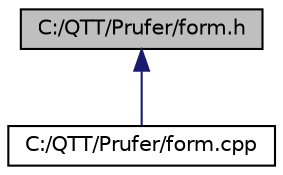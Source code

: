 digraph "C:/QTT/Prufer/form.h"
{
  edge [fontname="Helvetica",fontsize="10",labelfontname="Helvetica",labelfontsize="10"];
  node [fontname="Helvetica",fontsize="10",shape=record];
  Node6 [label="C:/QTT/Prufer/form.h",height=0.2,width=0.4,color="black", fillcolor="grey75", style="filled", fontcolor="black"];
  Node6 -> Node7 [dir="back",color="midnightblue",fontsize="10",style="solid"];
  Node7 [label="C:/QTT/Prufer/form.cpp",height=0.2,width=0.4,color="black", fillcolor="white", style="filled",URL="$form_8cpp.html"];
}
